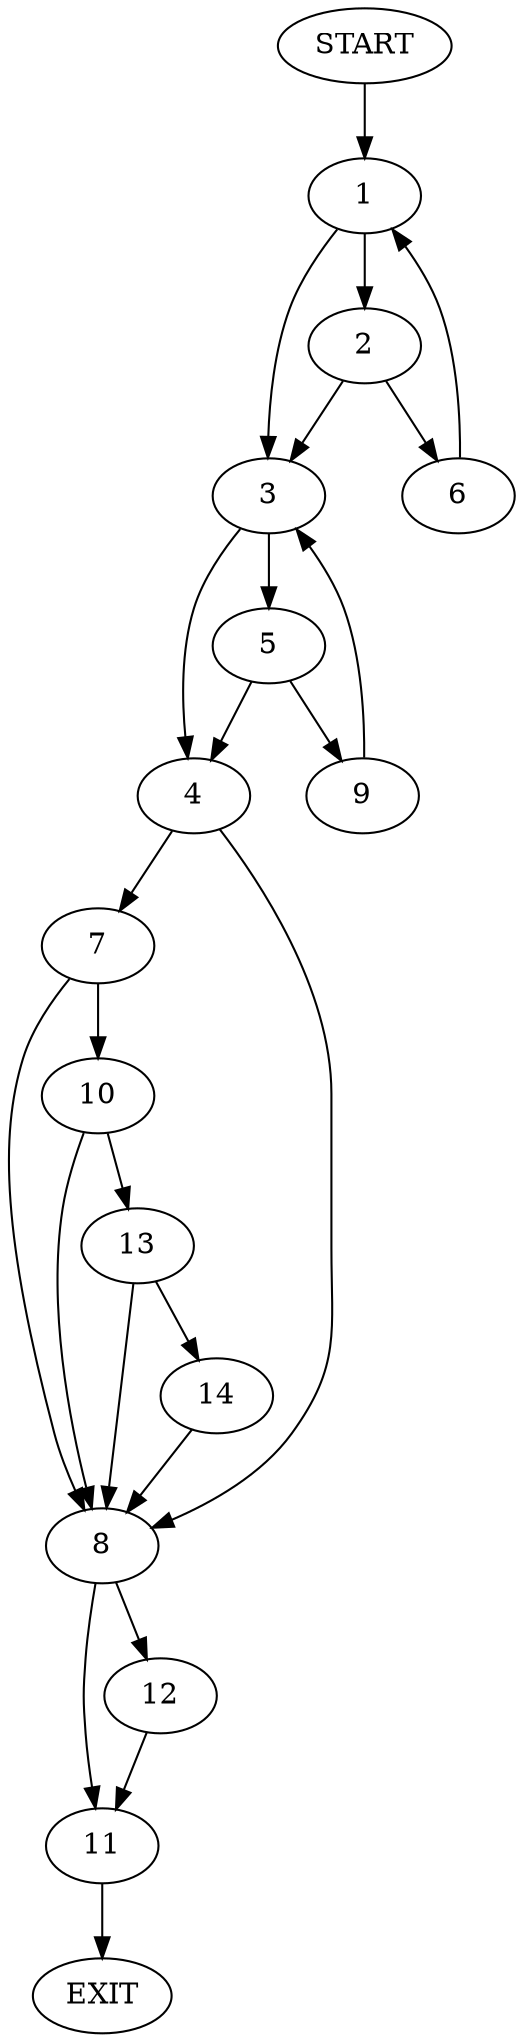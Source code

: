digraph {
0 [label="START"]
15 [label="EXIT"]
0 -> 1
1 -> 2
1 -> 3
3 -> 4
3 -> 5
2 -> 6
2 -> 3
6 -> 1
4 -> 7
4 -> 8
5 -> 4
5 -> 9
9 -> 3
7 -> 8
7 -> 10
8 -> 11
8 -> 12
10 -> 13
10 -> 8
13 -> 14
13 -> 8
14 -> 8
12 -> 11
11 -> 15
}
